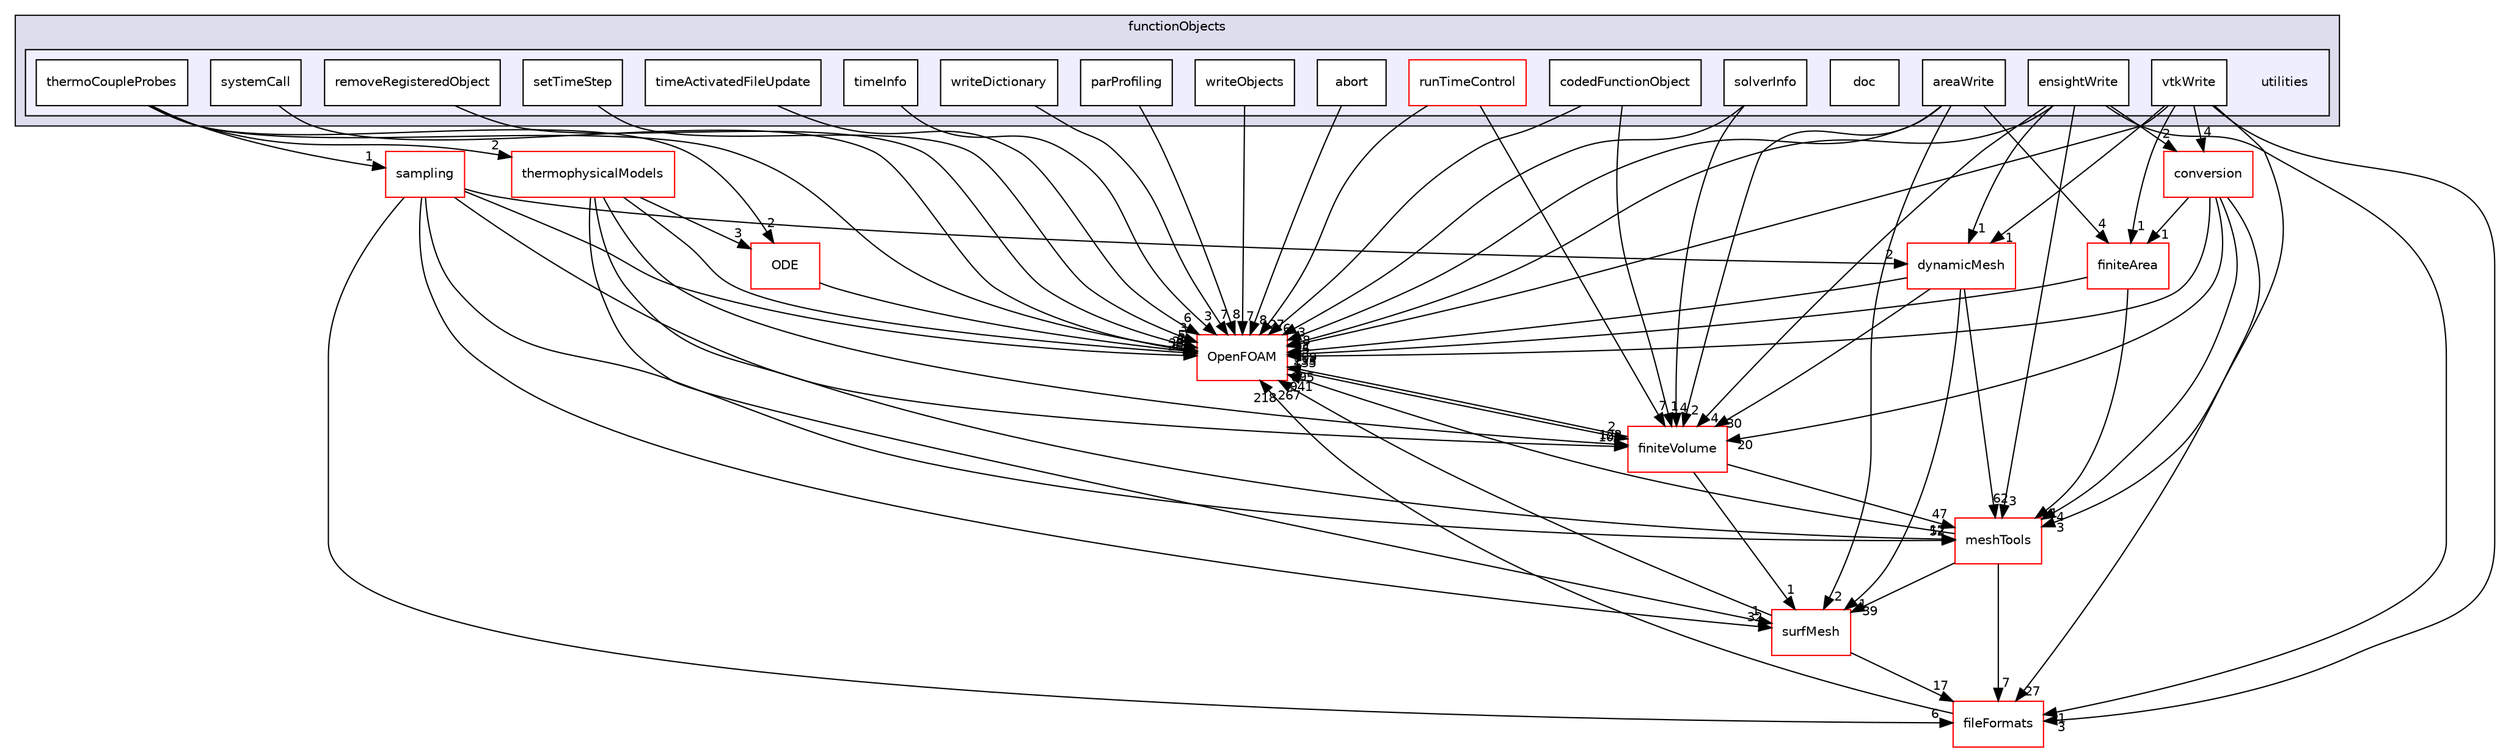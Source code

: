digraph "src/functionObjects/utilities" {
  bgcolor=transparent;
  compound=true
  node [ fontsize="10", fontname="Helvetica"];
  edge [ labelfontsize="10", labelfontname="Helvetica"];
  subgraph clusterdir_de23f6d4f0962ea995903f5110543226 {
    graph [ bgcolor="#ddddee", pencolor="black", label="functionObjects" fontname="Helvetica", fontsize="10", URL="dir_de23f6d4f0962ea995903f5110543226.html"]
  subgraph clusterdir_f7452075bcc4ab0cc3fc3ac03be416ce {
    graph [ bgcolor="#eeeeff", pencolor="black", label="" URL="dir_f7452075bcc4ab0cc3fc3ac03be416ce.html"];
    dir_f7452075bcc4ab0cc3fc3ac03be416ce [shape=plaintext label="utilities"];
    dir_2739c299417091b99d020f5706ce7a56 [shape=box label="abort" color="black" fillcolor="white" style="filled" URL="dir_2739c299417091b99d020f5706ce7a56.html"];
    dir_4728752182e5c7207b076d3944d303a0 [shape=box label="areaWrite" color="black" fillcolor="white" style="filled" URL="dir_4728752182e5c7207b076d3944d303a0.html"];
    dir_9b82644fdc4a22dd44a00d8906802201 [shape=box label="codedFunctionObject" color="black" fillcolor="white" style="filled" URL="dir_9b82644fdc4a22dd44a00d8906802201.html"];
    dir_5ba15659ca71be9b23c310231b424ef8 [shape=box label="doc" color="black" fillcolor="white" style="filled" URL="dir_5ba15659ca71be9b23c310231b424ef8.html"];
    dir_b105211f6949af939d057997aa95fbec [shape=box label="ensightWrite" color="black" fillcolor="white" style="filled" URL="dir_b105211f6949af939d057997aa95fbec.html"];
    dir_69b3af18d3b2d7688e278e485b2de34a [shape=box label="parProfiling" color="black" fillcolor="white" style="filled" URL="dir_69b3af18d3b2d7688e278e485b2de34a.html"];
    dir_5910ae15740fe12ea1cf19c08399c2f0 [shape=box label="removeRegisteredObject" color="black" fillcolor="white" style="filled" URL="dir_5910ae15740fe12ea1cf19c08399c2f0.html"];
    dir_a29bb062b3e1fe9387cade838989d0f9 [shape=box label="runTimeControl" color="red" fillcolor="white" style="filled" URL="dir_a29bb062b3e1fe9387cade838989d0f9.html"];
    dir_ff4ae00c02af0f532d8977e1bd38fdd9 [shape=box label="setTimeStep" color="black" fillcolor="white" style="filled" URL="dir_ff4ae00c02af0f532d8977e1bd38fdd9.html"];
    dir_0d76f68521434d60b8865165b14d7429 [shape=box label="solverInfo" color="black" fillcolor="white" style="filled" URL="dir_0d76f68521434d60b8865165b14d7429.html"];
    dir_91c797a3c2e21344c14650f18731e732 [shape=box label="systemCall" color="black" fillcolor="white" style="filled" URL="dir_91c797a3c2e21344c14650f18731e732.html"];
    dir_84e5e913152cd40ef7e0f0ae0ff0c104 [shape=box label="thermoCoupleProbes" color="black" fillcolor="white" style="filled" URL="dir_84e5e913152cd40ef7e0f0ae0ff0c104.html"];
    dir_77c84f468ac1ef1346c6c47055a76ab5 [shape=box label="timeActivatedFileUpdate" color="black" fillcolor="white" style="filled" URL="dir_77c84f468ac1ef1346c6c47055a76ab5.html"];
    dir_fb03d1e6be3df92162fe466e24c238d9 [shape=box label="timeInfo" color="black" fillcolor="white" style="filled" URL="dir_fb03d1e6be3df92162fe466e24c238d9.html"];
    dir_e1ebe1318b83ff9166ebb6df7d4240d0 [shape=box label="vtkWrite" color="black" fillcolor="white" style="filled" URL="dir_e1ebe1318b83ff9166ebb6df7d4240d0.html"];
    dir_f0e4a99fbb000e366dc6c274aaefd6ce [shape=box label="writeDictionary" color="black" fillcolor="white" style="filled" URL="dir_f0e4a99fbb000e366dc6c274aaefd6ce.html"];
    dir_a04821d01f681db3858435f585854959 [shape=box label="writeObjects" color="black" fillcolor="white" style="filled" URL="dir_a04821d01f681db3858435f585854959.html"];
  }
  }
  dir_9bd15774b555cf7259a6fa18f99fe99b [shape=box label="finiteVolume" color="red" URL="dir_9bd15774b555cf7259a6fa18f99fe99b.html"];
  dir_24a3817a3c61c11f04a0a72057522f4f [shape=box label="sampling" color="red" URL="dir_24a3817a3c61c11f04a0a72057522f4f.html"];
  dir_22e3beccf9f956a3c7bfcabae9a0dde0 [shape=box label="conversion" color="red" URL="dir_22e3beccf9f956a3c7bfcabae9a0dde0.html"];
  dir_0a88fe22feb23ce5f078a04a1df67721 [shape=box label="surfMesh" color="red" URL="dir_0a88fe22feb23ce5f078a04a1df67721.html"];
  dir_ae30ad0bef50cf391b24c614251bb9fd [shape=box label="meshTools" color="red" URL="dir_ae30ad0bef50cf391b24c614251bb9fd.html"];
  dir_63742796c427c97a292c80f7db71da36 [shape=box label="dynamicMesh" color="red" URL="dir_63742796c427c97a292c80f7db71da36.html"];
  dir_b05602f37bb521a7142c0a3e200b5f35 [shape=box label="fileFormats" color="red" URL="dir_b05602f37bb521a7142c0a3e200b5f35.html"];
  dir_2778d089ec5c4f66810b11f753867003 [shape=box label="thermophysicalModels" color="red" URL="dir_2778d089ec5c4f66810b11f753867003.html"];
  dir_c5473ff19b20e6ec4dfe5c310b3778a8 [shape=box label="OpenFOAM" color="red" URL="dir_c5473ff19b20e6ec4dfe5c310b3778a8.html"];
  dir_e47b7a1cb0d621da2e060462b00c1c76 [shape=box label="ODE" color="red" URL="dir_e47b7a1cb0d621da2e060462b00c1c76.html"];
  dir_b69a9eadfe761c231b266ce918b218a5 [shape=box label="finiteArea" color="red" URL="dir_b69a9eadfe761c231b266ce918b218a5.html"];
  dir_9bd15774b555cf7259a6fa18f99fe99b->dir_0a88fe22feb23ce5f078a04a1df67721 [headlabel="1", labeldistance=1.5 headhref="dir_000814_003623.html"];
  dir_9bd15774b555cf7259a6fa18f99fe99b->dir_ae30ad0bef50cf391b24c614251bb9fd [headlabel="47", labeldistance=1.5 headhref="dir_000814_001949.html"];
  dir_9bd15774b555cf7259a6fa18f99fe99b->dir_c5473ff19b20e6ec4dfe5c310b3778a8 [headlabel="895", labeldistance=1.5 headhref="dir_000814_002151.html"];
  dir_24a3817a3c61c11f04a0a72057522f4f->dir_9bd15774b555cf7259a6fa18f99fe99b [headlabel="100", labeldistance=1.5 headhref="dir_003550_000814.html"];
  dir_24a3817a3c61c11f04a0a72057522f4f->dir_0a88fe22feb23ce5f078a04a1df67721 [headlabel="32", labeldistance=1.5 headhref="dir_003550_003623.html"];
  dir_24a3817a3c61c11f04a0a72057522f4f->dir_ae30ad0bef50cf391b24c614251bb9fd [headlabel="52", labeldistance=1.5 headhref="dir_003550_001949.html"];
  dir_24a3817a3c61c11f04a0a72057522f4f->dir_63742796c427c97a292c80f7db71da36 [headlabel="2", labeldistance=1.5 headhref="dir_003550_000588.html"];
  dir_24a3817a3c61c11f04a0a72057522f4f->dir_b05602f37bb521a7142c0a3e200b5f35 [headlabel="6", labeldistance=1.5 headhref="dir_003550_000682.html"];
  dir_24a3817a3c61c11f04a0a72057522f4f->dir_c5473ff19b20e6ec4dfe5c310b3778a8 [headlabel="261", labeldistance=1.5 headhref="dir_003550_002151.html"];
  dir_22e3beccf9f956a3c7bfcabae9a0dde0->dir_9bd15774b555cf7259a6fa18f99fe99b [headlabel="20", labeldistance=1.5 headhref="dir_000546_000814.html"];
  dir_22e3beccf9f956a3c7bfcabae9a0dde0->dir_ae30ad0bef50cf391b24c614251bb9fd [headlabel="4", labeldistance=1.5 headhref="dir_000546_001949.html"];
  dir_22e3beccf9f956a3c7bfcabae9a0dde0->dir_b05602f37bb521a7142c0a3e200b5f35 [headlabel="27", labeldistance=1.5 headhref="dir_000546_000682.html"];
  dir_22e3beccf9f956a3c7bfcabae9a0dde0->dir_c5473ff19b20e6ec4dfe5c310b3778a8 [headlabel="135", labeldistance=1.5 headhref="dir_000546_002151.html"];
  dir_22e3beccf9f956a3c7bfcabae9a0dde0->dir_b69a9eadfe761c231b266ce918b218a5 [headlabel="1", labeldistance=1.5 headhref="dir_000546_000713.html"];
  dir_fb03d1e6be3df92162fe466e24c238d9->dir_c5473ff19b20e6ec4dfe5c310b3778a8 [headlabel="3", labeldistance=1.5 headhref="dir_001386_002151.html"];
  dir_0a88fe22feb23ce5f078a04a1df67721->dir_b05602f37bb521a7142c0a3e200b5f35 [headlabel="17", labeldistance=1.5 headhref="dir_003623_000682.html"];
  dir_0a88fe22feb23ce5f078a04a1df67721->dir_c5473ff19b20e6ec4dfe5c310b3778a8 [headlabel="267", labeldistance=1.5 headhref="dir_003623_002151.html"];
  dir_ae30ad0bef50cf391b24c614251bb9fd->dir_0a88fe22feb23ce5f078a04a1df67721 [headlabel="39", labeldistance=1.5 headhref="dir_001949_003623.html"];
  dir_ae30ad0bef50cf391b24c614251bb9fd->dir_b05602f37bb521a7142c0a3e200b5f35 [headlabel="7", labeldistance=1.5 headhref="dir_001949_000682.html"];
  dir_ae30ad0bef50cf391b24c614251bb9fd->dir_c5473ff19b20e6ec4dfe5c310b3778a8 [headlabel="941", labeldistance=1.5 headhref="dir_001949_002151.html"];
  dir_e1ebe1318b83ff9166ebb6df7d4240d0->dir_22e3beccf9f956a3c7bfcabae9a0dde0 [headlabel="4", labeldistance=1.5 headhref="dir_001387_000546.html"];
  dir_e1ebe1318b83ff9166ebb6df7d4240d0->dir_ae30ad0bef50cf391b24c614251bb9fd [headlabel="3", labeldistance=1.5 headhref="dir_001387_001949.html"];
  dir_e1ebe1318b83ff9166ebb6df7d4240d0->dir_63742796c427c97a292c80f7db71da36 [headlabel="1", labeldistance=1.5 headhref="dir_001387_000588.html"];
  dir_e1ebe1318b83ff9166ebb6df7d4240d0->dir_b05602f37bb521a7142c0a3e200b5f35 [headlabel="3", labeldistance=1.5 headhref="dir_001387_000682.html"];
  dir_e1ebe1318b83ff9166ebb6df7d4240d0->dir_c5473ff19b20e6ec4dfe5c310b3778a8 [headlabel="5", labeldistance=1.5 headhref="dir_001387_002151.html"];
  dir_e1ebe1318b83ff9166ebb6df7d4240d0->dir_b69a9eadfe761c231b266ce918b218a5 [headlabel="1", labeldistance=1.5 headhref="dir_001387_000713.html"];
  dir_ff4ae00c02af0f532d8977e1bd38fdd9->dir_c5473ff19b20e6ec4dfe5c310b3778a8 [headlabel="3", labeldistance=1.5 headhref="dir_001381_002151.html"];
  dir_a29bb062b3e1fe9387cade838989d0f9->dir_9bd15774b555cf7259a6fa18f99fe99b [headlabel="7", labeldistance=1.5 headhref="dir_001372_000814.html"];
  dir_a29bb062b3e1fe9387cade838989d0f9->dir_c5473ff19b20e6ec4dfe5c310b3778a8 [headlabel="27", labeldistance=1.5 headhref="dir_001372_002151.html"];
  dir_63742796c427c97a292c80f7db71da36->dir_9bd15774b555cf7259a6fa18f99fe99b [headlabel="30", labeldistance=1.5 headhref="dir_000588_000814.html"];
  dir_63742796c427c97a292c80f7db71da36->dir_0a88fe22feb23ce5f078a04a1df67721 [headlabel="1", labeldistance=1.5 headhref="dir_000588_003623.html"];
  dir_63742796c427c97a292c80f7db71da36->dir_ae30ad0bef50cf391b24c614251bb9fd [headlabel="62", labeldistance=1.5 headhref="dir_000588_001949.html"];
  dir_63742796c427c97a292c80f7db71da36->dir_c5473ff19b20e6ec4dfe5c310b3778a8 [headlabel="599", labeldistance=1.5 headhref="dir_000588_002151.html"];
  dir_b05602f37bb521a7142c0a3e200b5f35->dir_c5473ff19b20e6ec4dfe5c310b3778a8 [headlabel="218", labeldistance=1.5 headhref="dir_000682_002151.html"];
  dir_84e5e913152cd40ef7e0f0ae0ff0c104->dir_24a3817a3c61c11f04a0a72057522f4f [headlabel="1", labeldistance=1.5 headhref="dir_001384_003550.html"];
  dir_84e5e913152cd40ef7e0f0ae0ff0c104->dir_2778d089ec5c4f66810b11f753867003 [headlabel="2", labeldistance=1.5 headhref="dir_001384_001225.html"];
  dir_84e5e913152cd40ef7e0f0ae0ff0c104->dir_c5473ff19b20e6ec4dfe5c310b3778a8 [headlabel="3", labeldistance=1.5 headhref="dir_001384_002151.html"];
  dir_84e5e913152cd40ef7e0f0ae0ff0c104->dir_e47b7a1cb0d621da2e060462b00c1c76 [headlabel="2", labeldistance=1.5 headhref="dir_001384_001605.html"];
  dir_5910ae15740fe12ea1cf19c08399c2f0->dir_c5473ff19b20e6ec4dfe5c310b3778a8 [headlabel="5", labeldistance=1.5 headhref="dir_001371_002151.html"];
  dir_2778d089ec5c4f66810b11f753867003->dir_9bd15774b555cf7259a6fa18f99fe99b [headlabel="122", labeldistance=1.5 headhref="dir_001225_000814.html"];
  dir_2778d089ec5c4f66810b11f753867003->dir_0a88fe22feb23ce5f078a04a1df67721 [headlabel="1", labeldistance=1.5 headhref="dir_001225_003623.html"];
  dir_2778d089ec5c4f66810b11f753867003->dir_ae30ad0bef50cf391b24c614251bb9fd [headlabel="12", labeldistance=1.5 headhref="dir_001225_001949.html"];
  dir_2778d089ec5c4f66810b11f753867003->dir_c5473ff19b20e6ec4dfe5c310b3778a8 [headlabel="389", labeldistance=1.5 headhref="dir_001225_002151.html"];
  dir_2778d089ec5c4f66810b11f753867003->dir_e47b7a1cb0d621da2e060462b00c1c76 [headlabel="3", labeldistance=1.5 headhref="dir_001225_001605.html"];
  dir_69b3af18d3b2d7688e278e485b2de34a->dir_c5473ff19b20e6ec4dfe5c310b3778a8 [headlabel="8", labeldistance=1.5 headhref="dir_001370_002151.html"];
  dir_f0e4a99fbb000e366dc6c274aaefd6ce->dir_c5473ff19b20e6ec4dfe5c310b3778a8 [headlabel="7", labeldistance=1.5 headhref="dir_001388_002151.html"];
  dir_c5473ff19b20e6ec4dfe5c310b3778a8->dir_9bd15774b555cf7259a6fa18f99fe99b [headlabel="2", labeldistance=1.5 headhref="dir_002151_000814.html"];
  dir_0d76f68521434d60b8865165b14d7429->dir_9bd15774b555cf7259a6fa18f99fe99b [headlabel="4", labeldistance=1.5 headhref="dir_001382_000814.html"];
  dir_0d76f68521434d60b8865165b14d7429->dir_c5473ff19b20e6ec4dfe5c310b3778a8 [headlabel="3", labeldistance=1.5 headhref="dir_001382_002151.html"];
  dir_77c84f468ac1ef1346c6c47055a76ab5->dir_c5473ff19b20e6ec4dfe5c310b3778a8 [headlabel="6", labeldistance=1.5 headhref="dir_001385_002151.html"];
  dir_4728752182e5c7207b076d3944d303a0->dir_9bd15774b555cf7259a6fa18f99fe99b [headlabel="2", labeldistance=1.5 headhref="dir_001366_000814.html"];
  dir_4728752182e5c7207b076d3944d303a0->dir_0a88fe22feb23ce5f078a04a1df67721 [headlabel="2", labeldistance=1.5 headhref="dir_001366_003623.html"];
  dir_4728752182e5c7207b076d3944d303a0->dir_c5473ff19b20e6ec4dfe5c310b3778a8 [headlabel="8", labeldistance=1.5 headhref="dir_001366_002151.html"];
  dir_4728752182e5c7207b076d3944d303a0->dir_b69a9eadfe761c231b266ce918b218a5 [headlabel="4", labeldistance=1.5 headhref="dir_001366_000713.html"];
  dir_91c797a3c2e21344c14650f18731e732->dir_c5473ff19b20e6ec4dfe5c310b3778a8 [headlabel="6", labeldistance=1.5 headhref="dir_001383_002151.html"];
  dir_e47b7a1cb0d621da2e060462b00c1c76->dir_c5473ff19b20e6ec4dfe5c310b3778a8 [headlabel="20", labeldistance=1.5 headhref="dir_001605_002151.html"];
  dir_9b82644fdc4a22dd44a00d8906802201->dir_9bd15774b555cf7259a6fa18f99fe99b [headlabel="1", labeldistance=1.5 headhref="dir_001367_000814.html"];
  dir_9b82644fdc4a22dd44a00d8906802201->dir_c5473ff19b20e6ec4dfe5c310b3778a8 [headlabel="6", labeldistance=1.5 headhref="dir_001367_002151.html"];
  dir_2739c299417091b99d020f5706ce7a56->dir_c5473ff19b20e6ec4dfe5c310b3778a8 [headlabel="8", labeldistance=1.5 headhref="dir_001365_002151.html"];
  dir_b69a9eadfe761c231b266ce918b218a5->dir_ae30ad0bef50cf391b24c614251bb9fd [headlabel="1", labeldistance=1.5 headhref="dir_000713_001949.html"];
  dir_b69a9eadfe761c231b266ce918b218a5->dir_c5473ff19b20e6ec4dfe5c310b3778a8 [headlabel="253", labeldistance=1.5 headhref="dir_000713_002151.html"];
  dir_a04821d01f681db3858435f585854959->dir_c5473ff19b20e6ec4dfe5c310b3778a8 [headlabel="7", labeldistance=1.5 headhref="dir_001389_002151.html"];
  dir_b105211f6949af939d057997aa95fbec->dir_9bd15774b555cf7259a6fa18f99fe99b [headlabel="4", labeldistance=1.5 headhref="dir_001369_000814.html"];
  dir_b105211f6949af939d057997aa95fbec->dir_22e3beccf9f956a3c7bfcabae9a0dde0 [headlabel="2", labeldistance=1.5 headhref="dir_001369_000546.html"];
  dir_b105211f6949af939d057997aa95fbec->dir_ae30ad0bef50cf391b24c614251bb9fd [headlabel="3", labeldistance=1.5 headhref="dir_001369_001949.html"];
  dir_b105211f6949af939d057997aa95fbec->dir_63742796c427c97a292c80f7db71da36 [headlabel="1", labeldistance=1.5 headhref="dir_001369_000588.html"];
  dir_b105211f6949af939d057997aa95fbec->dir_b05602f37bb521a7142c0a3e200b5f35 [headlabel="1", labeldistance=1.5 headhref="dir_001369_000682.html"];
  dir_b105211f6949af939d057997aa95fbec->dir_c5473ff19b20e6ec4dfe5c310b3778a8 [headlabel="4", labeldistance=1.5 headhref="dir_001369_002151.html"];
}
